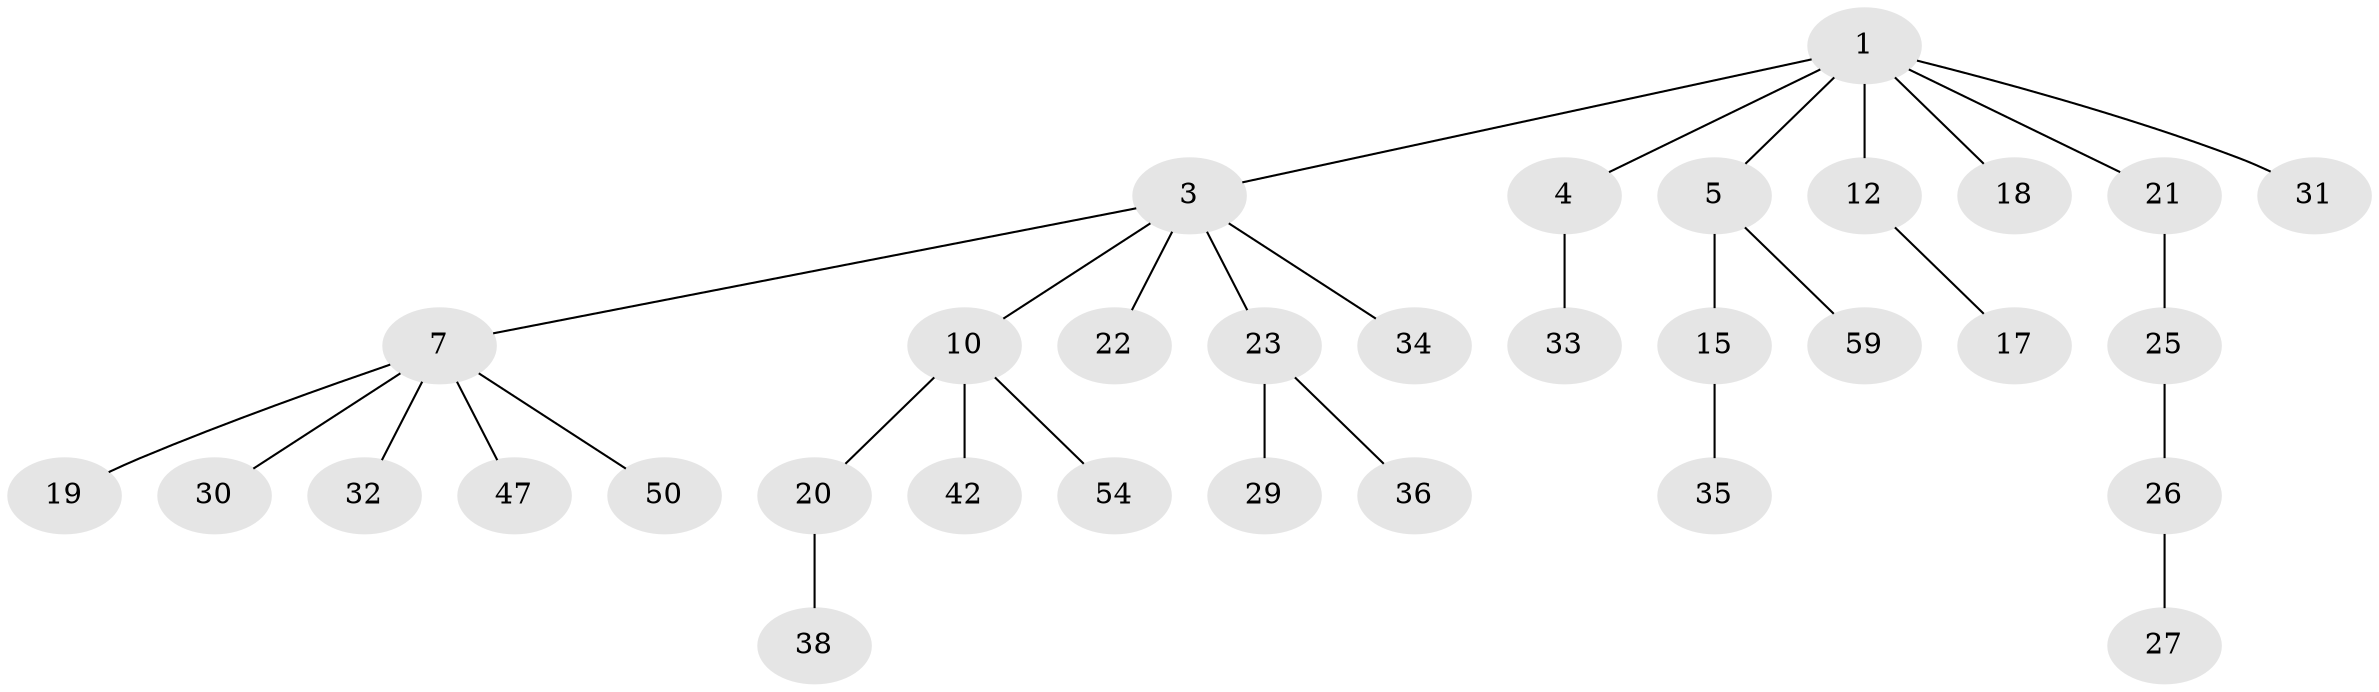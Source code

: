 // original degree distribution, {5: 0.046875, 4: 0.046875, 3: 0.140625, 6: 0.015625, 2: 0.28125, 1: 0.46875}
// Generated by graph-tools (version 1.1) at 2025/19/03/04/25 18:19:16]
// undirected, 32 vertices, 31 edges
graph export_dot {
graph [start="1"]
  node [color=gray90,style=filled];
  1 [super="+2"];
  3 [super="+6"];
  4 [super="+53+62+14"];
  5 [super="+9+57+58"];
  7 [super="+8+28"];
  10 [super="+41+13"];
  12 [super="+16"];
  15;
  17 [super="+52+40"];
  18 [super="+45+46"];
  19;
  20 [super="+37"];
  21;
  22 [super="+44"];
  23;
  25;
  26;
  27;
  29 [super="+49"];
  30;
  31;
  32 [super="+55"];
  33;
  34;
  35;
  36;
  38;
  42;
  47;
  50;
  54;
  59;
  1 -- 5;
  1 -- 12;
  1 -- 18;
  1 -- 21;
  1 -- 3;
  1 -- 4;
  1 -- 31;
  3 -- 10;
  3 -- 23;
  3 -- 34;
  3 -- 22;
  3 -- 7;
  4 -- 33;
  5 -- 59;
  5 -- 15;
  7 -- 30;
  7 -- 32;
  7 -- 50;
  7 -- 19;
  7 -- 47;
  10 -- 54;
  10 -- 42;
  10 -- 20;
  12 -- 17;
  15 -- 35;
  20 -- 38;
  21 -- 25;
  23 -- 29;
  23 -- 36;
  25 -- 26;
  26 -- 27;
}
